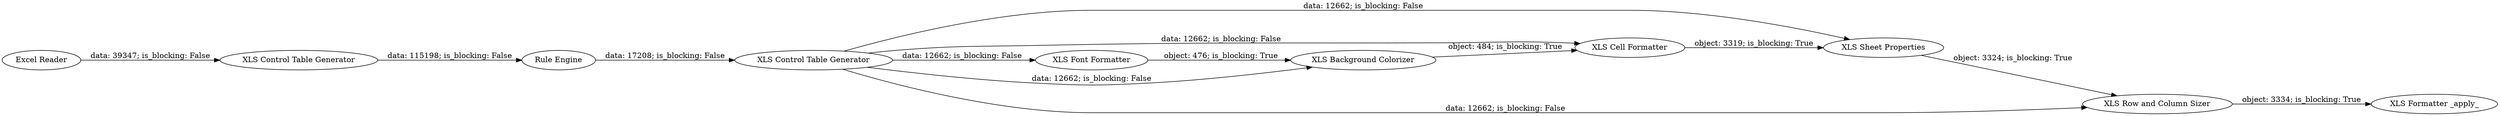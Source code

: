 digraph {
	"6870790054413803932_2" [label="XLS Control Table Generator"]
	"6870790054413803932_8" [label="XLS Sheet Properties"]
	"6870790054413803932_3" [label="Rule Engine"]
	"6870790054413803932_7" [label="XLS Cell Formatter"]
	"6870790054413803932_5" [label="XLS Font Formatter"]
	"6870790054413803932_6" [label="XLS Background Colorizer"]
	"6870790054413803932_9" [label="XLS Row and Column Sizer"]
	"6870790054413803932_1" [label="Excel Reader"]
	"6870790054413803932_10" [label="XLS Formatter _apply_"]
	"6870790054413803932_4" [label="XLS Control Table Generator"]
	"6870790054413803932_1" -> "6870790054413803932_2" [label="data: 39347; is_blocking: False"]
	"6870790054413803932_4" -> "6870790054413803932_6" [label="data: 12662; is_blocking: False"]
	"6870790054413803932_7" -> "6870790054413803932_8" [label="object: 3319; is_blocking: True"]
	"6870790054413803932_8" -> "6870790054413803932_9" [label="object: 3324; is_blocking: True"]
	"6870790054413803932_4" -> "6870790054413803932_8" [label="data: 12662; is_blocking: False"]
	"6870790054413803932_4" -> "6870790054413803932_5" [label="data: 12662; is_blocking: False"]
	"6870790054413803932_9" -> "6870790054413803932_10" [label="object: 3334; is_blocking: True"]
	"6870790054413803932_3" -> "6870790054413803932_4" [label="data: 17208; is_blocking: False"]
	"6870790054413803932_4" -> "6870790054413803932_7" [label="data: 12662; is_blocking: False"]
	"6870790054413803932_6" -> "6870790054413803932_7" [label="object: 484; is_blocking: True"]
	"6870790054413803932_5" -> "6870790054413803932_6" [label="object: 476; is_blocking: True"]
	"6870790054413803932_2" -> "6870790054413803932_3" [label="data: 115198; is_blocking: False"]
	"6870790054413803932_4" -> "6870790054413803932_9" [label="data: 12662; is_blocking: False"]
	rankdir=LR
}
